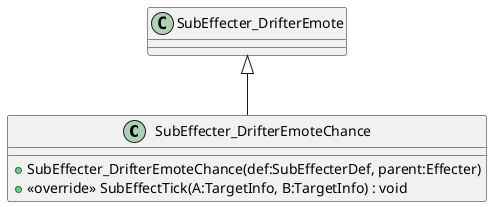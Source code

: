 @startuml
class SubEffecter_DrifterEmoteChance {
    + SubEffecter_DrifterEmoteChance(def:SubEffecterDef, parent:Effecter)
    + <<override>> SubEffectTick(A:TargetInfo, B:TargetInfo) : void
}
SubEffecter_DrifterEmote <|-- SubEffecter_DrifterEmoteChance
@enduml

